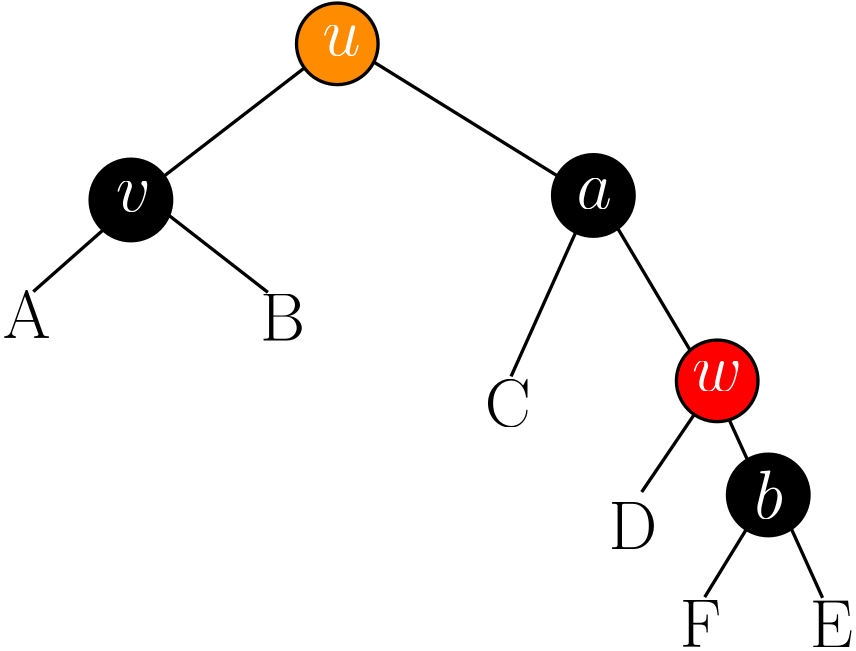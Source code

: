 <?xml version="1.0"?>
<!DOCTYPE ipe SYSTEM "ipe.dtd">
<ipe version="70218" creator="Ipe 7.2.25">
<info created="D:20220620084021" modified="D:20220620162003"/>
<ipestyle name="basic">
<symbol name="arrow/arc(spx)">
<path stroke="sym-stroke" fill="sym-stroke" pen="sym-pen">
0 0 m
-1 0.333 l
-1 -0.333 l
h
</path>
</symbol>
<symbol name="arrow/farc(spx)">
<path stroke="sym-stroke" fill="white" pen="sym-pen">
0 0 m
-1 0.333 l
-1 -0.333 l
h
</path>
</symbol>
<symbol name="arrow/ptarc(spx)">
<path stroke="sym-stroke" fill="sym-stroke" pen="sym-pen">
0 0 m
-1 0.333 l
-0.8 0 l
-1 -0.333 l
h
</path>
</symbol>
<symbol name="arrow/fptarc(spx)">
<path stroke="sym-stroke" fill="white" pen="sym-pen">
0 0 m
-1 0.333 l
-0.8 0 l
-1 -0.333 l
h
</path>
</symbol>
<symbol name="mark/circle(sx)" transformations="translations">
<path fill="sym-stroke">
0.6 0 0 0.6 0 0 e
0.4 0 0 0.4 0 0 e
</path>
</symbol>
<symbol name="mark/disk(sx)" transformations="translations">
<path fill="sym-stroke">
0.6 0 0 0.6 0 0 e
</path>
</symbol>
<symbol name="mark/fdisk(sfx)" transformations="translations">
<group>
<path fill="sym-fill">
0.5 0 0 0.5 0 0 e
</path>
<path fill="sym-stroke" fillrule="eofill">
0.6 0 0 0.6 0 0 e
0.4 0 0 0.4 0 0 e
</path>
</group>
</symbol>
<symbol name="mark/box(sx)" transformations="translations">
<path fill="sym-stroke" fillrule="eofill">
-0.6 -0.6 m
0.6 -0.6 l
0.6 0.6 l
-0.6 0.6 l
h
-0.4 -0.4 m
0.4 -0.4 l
0.4 0.4 l
-0.4 0.4 l
h
</path>
</symbol>
<symbol name="mark/square(sx)" transformations="translations">
<path fill="sym-stroke">
-0.6 -0.6 m
0.6 -0.6 l
0.6 0.6 l
-0.6 0.6 l
h
</path>
</symbol>
<symbol name="mark/fsquare(sfx)" transformations="translations">
<group>
<path fill="sym-fill">
-0.5 -0.5 m
0.5 -0.5 l
0.5 0.5 l
-0.5 0.5 l
h
</path>
<path fill="sym-stroke" fillrule="eofill">
-0.6 -0.6 m
0.6 -0.6 l
0.6 0.6 l
-0.6 0.6 l
h
-0.4 -0.4 m
0.4 -0.4 l
0.4 0.4 l
-0.4 0.4 l
h
</path>
</group>
</symbol>
<symbol name="mark/cross(sx)" transformations="translations">
<group>
<path fill="sym-stroke">
-0.43 -0.57 m
0.57 0.43 l
0.43 0.57 l
-0.57 -0.43 l
h
</path>
<path fill="sym-stroke">
-0.43 0.57 m
0.57 -0.43 l
0.43 -0.57 l
-0.57 0.43 l
h
</path>
</group>
</symbol>
<symbol name="arrow/fnormal(spx)">
<path stroke="sym-stroke" fill="white" pen="sym-pen">
0 0 m
-1 0.333 l
-1 -0.333 l
h
</path>
</symbol>
<symbol name="arrow/pointed(spx)">
<path stroke="sym-stroke" fill="sym-stroke" pen="sym-pen">
0 0 m
-1 0.333 l
-0.8 0 l
-1 -0.333 l
h
</path>
</symbol>
<symbol name="arrow/fpointed(spx)">
<path stroke="sym-stroke" fill="white" pen="sym-pen">
0 0 m
-1 0.333 l
-0.8 0 l
-1 -0.333 l
h
</path>
</symbol>
<symbol name="arrow/linear(spx)">
<path stroke="sym-stroke" pen="sym-pen">
-1 0.333 m
0 0 l
-1 -0.333 l
</path>
</symbol>
<symbol name="arrow/fdouble(spx)">
<path stroke="sym-stroke" fill="white" pen="sym-pen">
0 0 m
-1 0.333 l
-1 -0.333 l
h
-1 0 m
-2 0.333 l
-2 -0.333 l
h
</path>
</symbol>
<symbol name="arrow/double(spx)">
<path stroke="sym-stroke" fill="sym-stroke" pen="sym-pen">
0 0 m
-1 0.333 l
-1 -0.333 l
h
-1 0 m
-2 0.333 l
-2 -0.333 l
h
</path>
</symbol>
<symbol name="arrow/mid-normal(spx)">
<path stroke="sym-stroke" fill="sym-stroke" pen="sym-pen">
0.5 0 m
-0.5 0.333 l
-0.5 -0.333 l
h
</path>
</symbol>
<symbol name="arrow/mid-fnormal(spx)">
<path stroke="sym-stroke" fill="white" pen="sym-pen">
0.5 0 m
-0.5 0.333 l
-0.5 -0.333 l
h
</path>
</symbol>
<symbol name="arrow/mid-pointed(spx)">
<path stroke="sym-stroke" fill="sym-stroke" pen="sym-pen">
0.5 0 m
-0.5 0.333 l
-0.3 0 l
-0.5 -0.333 l
h
</path>
</symbol>
<symbol name="arrow/mid-fpointed(spx)">
<path stroke="sym-stroke" fill="white" pen="sym-pen">
0.5 0 m
-0.5 0.333 l
-0.3 0 l
-0.5 -0.333 l
h
</path>
</symbol>
<symbol name="arrow/mid-double(spx)">
<path stroke="sym-stroke" fill="sym-stroke" pen="sym-pen">
1 0 m
0 0.333 l
0 -0.333 l
h
0 0 m
-1 0.333 l
-1 -0.333 l
h
</path>
</symbol>
<symbol name="arrow/mid-fdouble(spx)">
<path stroke="sym-stroke" fill="white" pen="sym-pen">
1 0 m
0 0.333 l
0 -0.333 l
h
0 0 m
-1 0.333 l
-1 -0.333 l
h
</path>
</symbol>
<anglesize name="22.5 deg" value="22.5"/>
<anglesize name="30 deg" value="30"/>
<anglesize name="45 deg" value="45"/>
<anglesize name="60 deg" value="60"/>
<anglesize name="90 deg" value="90"/>
<arrowsize name="large" value="10"/>
<arrowsize name="small" value="5"/>
<arrowsize name="tiny" value="3"/>
<color name="blue" value="0 0 1"/>
<color name="brown" value="0.647 0.165 0.165"/>
<color name="darkblue" value="0 0 0.545"/>
<color name="darkcyan" value="0 0.545 0.545"/>
<color name="darkgray" value="0.663"/>
<color name="darkgreen" value="0 0.392 0"/>
<color name="darkmagenta" value="0.545 0 0.545"/>
<color name="darkorange" value="1 0.549 0"/>
<color name="darkred" value="0.545 0 0"/>
<color name="gold" value="1 0.843 0"/>
<color name="gray" value="0.745"/>
<color name="green" value="0 1 0"/>
<color name="lightblue" value="0.678 0.847 0.902"/>
<color name="lightcyan" value="0.878 1 1"/>
<color name="lightgray" value="0.827"/>
<color name="lightgreen" value="0.565 0.933 0.565"/>
<color name="lightyellow" value="1 1 0.878"/>
<color name="navy" value="0 0 0.502"/>
<color name="orange" value="1 0.647 0"/>
<color name="pink" value="1 0.753 0.796"/>
<color name="purple" value="0.627 0.125 0.941"/>
<color name="red" value="1 0 0"/>
<color name="seagreen" value="0.18 0.545 0.341"/>
<color name="turquoise" value="0.251 0.878 0.816"/>
<color name="violet" value="0.933 0.51 0.933"/>
<color name="yellow" value="1 1 0"/>
<dashstyle name="dash dot dotted" value="[4 2 1 2 1 2] 0"/>
<dashstyle name="dash dotted" value="[4 2 1 2] 0"/>
<dashstyle name="dashed" value="[4] 0"/>
<dashstyle name="dotted" value="[1 3] 0"/>
<gridsize name="10 pts (~3.5 mm)" value="10"/>
<gridsize name="14 pts (~5 mm)" value="14"/>
<gridsize name="16 pts (~6 mm)" value="16"/>
<gridsize name="20 pts (~7 mm)" value="20"/>
<gridsize name="28 pts (~10 mm)" value="28"/>
<gridsize name="32 pts (~12 mm)" value="32"/>
<gridsize name="4 pts" value="4"/>
<gridsize name="56 pts (~20 mm)" value="56"/>
<gridsize name="8 pts (~3 mm)" value="8"/>
<opacity name="10%" value="0.1"/>
<opacity name="30%" value="0.3"/>
<opacity name="50%" value="0.5"/>
<opacity name="75%" value="0.75"/>
<pen name="fat" value="1.2"/>
<pen name="heavier" value="0.8"/>
<pen name="ultrafat" value="2"/>
<symbolsize name="large" value="5"/>
<symbolsize name="small" value="2"/>
<symbolsize name="tiny" value="1.1"/>
<textsize name="Huge" value="\Huge"/>
<textsize name="LARGE" value="\LARGE"/>
<textsize name="Large" value="\Large"/>
<textsize name="footnote" value="\footnotesize"/>
<textsize name="huge" value="\huge"/>
<textsize name="large" value="\large"/>
<textsize name="script" value="\scriptsize"/>
<textsize name="small" value="\small"/>
<textsize name="tiny" value="\tiny"/>
<textstyle name="center" begin="\begin{center}" end="\end{center}"/>
<textstyle name="item" begin="\begin{itemize}\item{}" end="\end{itemize}"/>
<textstyle name="itemize" begin="\begin{itemize}" end="\end{itemize}"/>
<tiling name="falling" angle="-60" step="4" width="1"/>
<tiling name="rising" angle="30" step="4" width="1"/>
</ipestyle>
<page>
<layer name="beta"/>
<layer name="alpha"/>
<view layers="beta alpha" active="beta"/>
<path layer="beta" matrix="1 0 0 1 101.333 -85.3895" stroke="black" pen="fat">
228.292 700.563 m
204.242 661.381 l
</path>
<path matrix="1 0 0 1 101.333 -85.3895" stroke="black" pen="fat">
228.832 700.563 m
246.667 661.111 l
</path>
<path matrix="1 0 0 1 8.91726 -47.5587" stroke="black" pen="fat">
300.171 700.022 m
273.959 661.381 l
</path>
<path matrix="1 0 0 1 8.91726 -47.5587" stroke="black" pen="fat">
299.36 700.833 m
317.194 661.651 l
</path>
<path matrix="1 0 0 1 8.91726 -47.5587" stroke="black" pen="fat">
256.395 768.658 m
226.941 702.995 l
</path>
<path matrix="1 0 0 1 8.91726 -47.5587" stroke="black" pen="fat">
257.206 770.009 m
297.468 702.184 l
</path>
<path matrix="1 0 0 1 8.91726 -47.5587" stroke="black" pen="fat">
93.182 769.199 m
139.39 733.259 l
</path>
<path matrix="1 0 0 1 8.91726 -47.5587" stroke="black" pen="fat">
166.141 823.243 m
253.693 768.929 l
</path>
<path matrix="1 0 0 1 8.91726 -47.5587" stroke="black" pen="fat">
90.4798 766.226 m
165.871 824.324 l
</path>
<path matrix="0.649004 0 0 0.649004 -67.5335 222.084" stroke="black" pen="fat">
256.5 762.495 m
202.438 714.751 l
</path>
<path matrix="0.649004 0 0 0.649004 5.54008 220.524" stroke="black" fill="black" pen="fat">
22.6274 0 0 22.6274 144 768 e
</path>
<path matrix="0.649004 0 0 0.649004 216.615 155.407" stroke="black" fill="red" pen="fat">
22.6274 0 0 22.6274 144 768 e
</path>
<text matrix="0.649004 0 0 0.649004 53.2867 393.188" transformations="translations" pos="62.016 495.693" stroke="white" type="label" width="12.623" height="10.672" depth="0" valign="baseline" size="Huge" style="math">v</text>
<text matrix="0.649004 0 0 0.649004 260.765 328.526" transformations="translations" pos="62.016 495.693" stroke="white" type="label" width="18.016" height="10.672" depth="0" valign="baseline" size="Huge" style="math">w</text>
<text matrix="0.649004 0 0 0.649004 -70.5325 229.561" transformations="translations" pos="190.151 677.539" stroke="black" type="label" width="17.185" height="16.934" depth="0" valign="baseline" size="Huge">A</text>
<text matrix="0.649004 0 0 0.649004 22.0851 228.638" transformations="translations" pos="190.151 677.539" stroke="black" type="label" width="16.219" height="16.934" depth="0" valign="baseline" size="Huge">B</text>
<text matrix="0.649004 0 0 0.649004 102.94 197.605" transformations="translations" pos="190.151 677.539" stroke="black" type="label" width="16.548" height="16.934" depth="0" valign="baseline" size="Huge">C</text>
<path matrix="0.649004 0 0 0.649004 79.8502 276.73" stroke="black" fill="darkorange" pen="fat">
22.6274 0 0 22.6274 144 768 e
</path>
<text matrix="0.649004 0 0 0.649004 127.597 449.394" transformations="translations" pos="62.016 495.693" stroke="white" type="label" width="13.813" height="10.672" depth="0" valign="baseline" size="Huge" style="math">u</text>
<path matrix="0.649004 0 0 0.649004 172.028 222.151" stroke="black" fill="black" pen="fat">
22.6274 0 0 22.6274 144 768 e
</path>
<text matrix="0.649004 0 0 0.649004 219.15 394.189" transformations="translations" pos="62.016 495.693" stroke="white" type="label" width="12.741" height="10.672" depth="0" valign="baseline" size="Huge" style="math">a</text>
<path matrix="0.649004 0 0 0.649004 234.989 114.333" stroke="black" fill="black" pen="fat">
22.6274 0 0 22.6274 144 768 e
</path>
<text matrix="0.649004 0 0 0.649004 283.192 282.588" transformations="translations" pos="62.016 495.693" stroke="white" type="label" width="10.319" height="17.213" depth="0" valign="baseline" size="Huge" style="math">b</text>
<text matrix="0.649004 0 0 0.649004 147.526 153.559" transformations="translations" pos="190.151 677.539" stroke="black" type="label" width="17.514" height="16.934" depth="0" valign="baseline" size="Huge">D</text>
<text matrix="0.649004 0 0 0.649004 219.945 118.159" transformations="translations" pos="190.151 677.539" stroke="black" type="label" width="15.571" height="16.934" depth="0" valign="baseline" size="Huge">E</text>
<text matrix="0.649004 0 0 0.649004 173.197 118.43" transformations="translations" pos="190.151 677.539" stroke="black" type="label" width="14.924" height="16.934" depth="0" valign="baseline" size="Huge">F</text>
</page>
</ipe>
